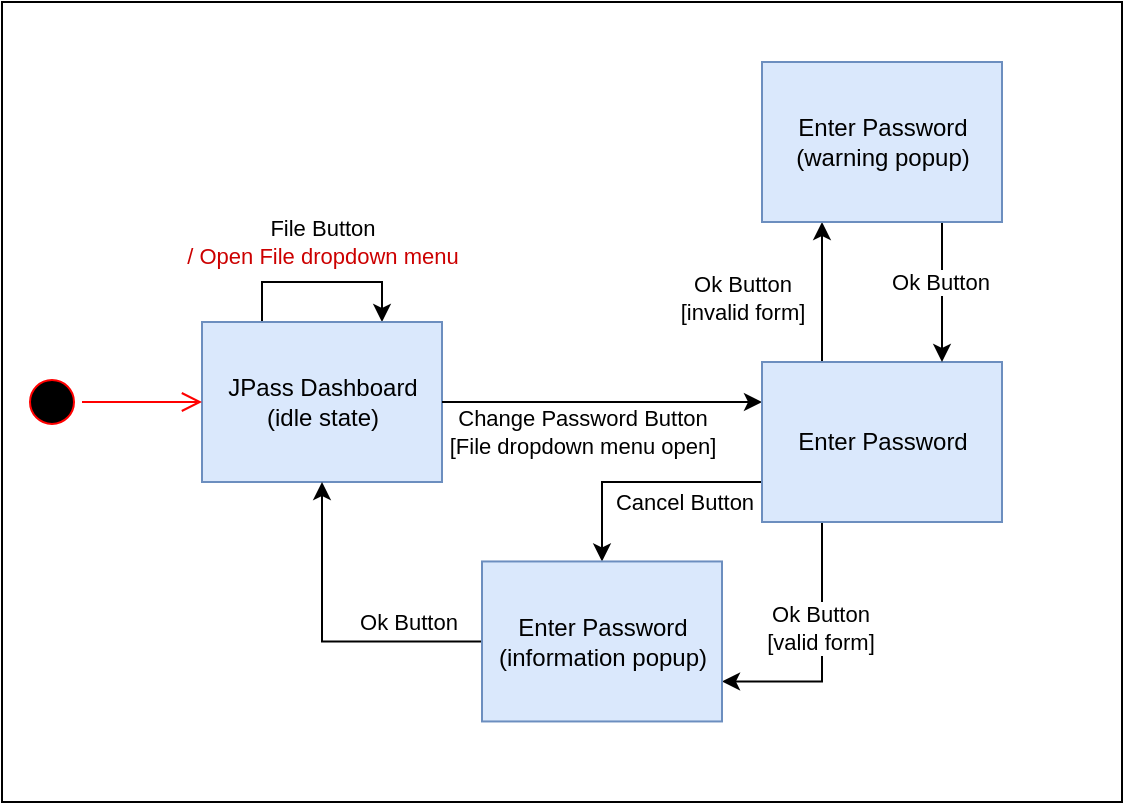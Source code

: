 <mxfile>
    <diagram id="amqrW1gJ4K7w5JCBkm9t" name="Page-1">
        <mxGraphModel dx="1260" dy="906" grid="1" gridSize="10" guides="1" tooltips="1" connect="1" arrows="1" fold="1" page="1" pageScale="1" pageWidth="827" pageHeight="1169" math="0" shadow="0">
            <root>
                <mxCell id="0"/>
                <mxCell id="1" parent="0"/>
                <mxCell id="4" value="" style="rounded=0;whiteSpace=wrap;html=1;fontColor=#000000;" parent="1" vertex="1">
                    <mxGeometry x="160" y="200" width="560" height="400" as="geometry"/>
                </mxCell>
                <mxCell id="QJUcf3hQXVjyApLe9Yys-74" style="edgeStyle=orthogonalEdgeStyle;rounded=0;orthogonalLoop=1;jettySize=auto;html=1;exitX=0.25;exitY=0;exitDx=0;exitDy=0;entryX=0.75;entryY=0;entryDx=0;entryDy=0;fontColor=#CC0000;" parent="1" source="QJUcf3hQXVjyApLe9Yys-1" target="QJUcf3hQXVjyApLe9Yys-1" edge="1">
                    <mxGeometry relative="1" as="geometry">
                        <Array as="points">
                            <mxPoint x="300" y="340"/>
                            <mxPoint x="360" y="340"/>
                        </Array>
                    </mxGeometry>
                </mxCell>
                <mxCell id="QJUcf3hQXVjyApLe9Yys-75" value="&lt;font color=&quot;#000000&quot;&gt;File Button&lt;/font&gt;&lt;br&gt;/ Open File dropdown menu" style="edgeLabel;html=1;align=center;verticalAlign=middle;resizable=0;points=[];fontColor=#CC0000;" parent="QJUcf3hQXVjyApLe9Yys-74" vertex="1" connectable="0">
                    <mxGeometry x="-0.318" relative="1" as="geometry">
                        <mxPoint x="16" y="-20" as="offset"/>
                    </mxGeometry>
                </mxCell>
                <mxCell id="QJUcf3hQXVjyApLe9Yys-1" value="JPass Dashboard&lt;br&gt;(idle state)" style="html=1;fillColor=#dae8fc;strokeColor=#6c8ebf;" parent="1" vertex="1">
                    <mxGeometry x="260" y="360" width="120" height="80" as="geometry"/>
                </mxCell>
                <mxCell id="QJUcf3hQXVjyApLe9Yys-57" value="" style="ellipse;html=1;shape=startState;fillColor=#000000;strokeColor=#ff0000;fontColor=#CC0000;" parent="1" vertex="1">
                    <mxGeometry x="170" y="385" width="30" height="30" as="geometry"/>
                </mxCell>
                <mxCell id="QJUcf3hQXVjyApLe9Yys-58" value="" style="edgeStyle=orthogonalEdgeStyle;html=1;verticalAlign=bottom;endArrow=open;endSize=8;strokeColor=#ff0000;rounded=0;fontColor=#CC0000;exitX=1;exitY=0.5;exitDx=0;exitDy=0;" parent="1" source="QJUcf3hQXVjyApLe9Yys-57" edge="1">
                    <mxGeometry relative="1" as="geometry">
                        <mxPoint x="260" y="400" as="targetPoint"/>
                        <mxPoint x="320" y="300" as="sourcePoint"/>
                    </mxGeometry>
                </mxCell>
                <mxCell id="QJUcf3hQXVjyApLe9Yys-76" style="edgeStyle=orthogonalEdgeStyle;rounded=0;orthogonalLoop=1;jettySize=auto;html=1;exitX=1;exitY=0.5;exitDx=0;exitDy=0;entryX=0;entryY=0.25;entryDx=0;entryDy=0;fontColor=#000000;" parent="1" source="QJUcf3hQXVjyApLe9Yys-1" target="QJUcf3hQXVjyApLe9Yys-69" edge="1">
                    <mxGeometry relative="1" as="geometry">
                        <mxPoint x="520" y="380" as="sourcePoint"/>
                    </mxGeometry>
                </mxCell>
                <mxCell id="QJUcf3hQXVjyApLe9Yys-77" value="Change Password Button&lt;br&gt;[File dropdown menu open]" style="edgeLabel;html=1;align=center;verticalAlign=middle;resizable=0;points=[];fontColor=#000000;" parent="QJUcf3hQXVjyApLe9Yys-76" vertex="1" connectable="0">
                    <mxGeometry x="-0.212" y="-2" relative="1" as="geometry">
                        <mxPoint x="7" y="13" as="offset"/>
                    </mxGeometry>
                </mxCell>
                <mxCell id="QJUcf3hQXVjyApLe9Yys-78" style="edgeStyle=orthogonalEdgeStyle;rounded=0;orthogonalLoop=1;jettySize=auto;html=1;exitX=0.25;exitY=0;exitDx=0;exitDy=0;entryX=0.25;entryY=1;entryDx=0;entryDy=0;fontColor=#000000;" parent="1" source="QJUcf3hQXVjyApLe9Yys-69" target="QJUcf3hQXVjyApLe9Yys-70" edge="1">
                    <mxGeometry relative="1" as="geometry"/>
                </mxCell>
                <mxCell id="QJUcf3hQXVjyApLe9Yys-80" value="Ok Button&lt;br&gt;[invalid form]" style="edgeLabel;html=1;align=center;verticalAlign=middle;resizable=0;points=[];fontColor=#000000;" parent="QJUcf3hQXVjyApLe9Yys-78" vertex="1" connectable="0">
                    <mxGeometry x="0.096" y="1" relative="1" as="geometry">
                        <mxPoint x="-39" y="6" as="offset"/>
                    </mxGeometry>
                </mxCell>
                <mxCell id="QJUcf3hQXVjyApLe9Yys-82" style="edgeStyle=orthogonalEdgeStyle;rounded=0;orthogonalLoop=1;jettySize=auto;html=1;exitX=0;exitY=0.75;exitDx=0;exitDy=0;entryX=0.5;entryY=0;entryDx=0;entryDy=0;fontColor=#000000;" parent="1" source="QJUcf3hQXVjyApLe9Yys-69" target="QJUcf3hQXVjyApLe9Yys-72" edge="1">
                    <mxGeometry relative="1" as="geometry"/>
                </mxCell>
                <mxCell id="QJUcf3hQXVjyApLe9Yys-83" value="Cancel Button" style="edgeLabel;html=1;align=center;verticalAlign=middle;resizable=0;points=[];fontColor=#000000;" parent="QJUcf3hQXVjyApLe9Yys-82" vertex="1" connectable="0">
                    <mxGeometry x="0.129" relative="1" as="geometry">
                        <mxPoint x="28" y="10" as="offset"/>
                    </mxGeometry>
                </mxCell>
                <mxCell id="QJUcf3hQXVjyApLe9Yys-84" style="edgeStyle=orthogonalEdgeStyle;rounded=0;orthogonalLoop=1;jettySize=auto;html=1;exitX=0.25;exitY=1;exitDx=0;exitDy=0;entryX=1;entryY=0.75;entryDx=0;entryDy=0;fontColor=#000000;" parent="1" source="QJUcf3hQXVjyApLe9Yys-69" target="QJUcf3hQXVjyApLe9Yys-72" edge="1">
                    <mxGeometry relative="1" as="geometry"/>
                </mxCell>
                <mxCell id="QJUcf3hQXVjyApLe9Yys-85" value="Ok Button&lt;br&gt;[valid form]" style="edgeLabel;html=1;align=center;verticalAlign=middle;resizable=0;points=[];fontColor=#000000;" parent="QJUcf3hQXVjyApLe9Yys-84" vertex="1" connectable="0">
                    <mxGeometry x="0.115" relative="1" as="geometry">
                        <mxPoint x="-1" y="-20" as="offset"/>
                    </mxGeometry>
                </mxCell>
                <mxCell id="QJUcf3hQXVjyApLe9Yys-69" value="Enter Password" style="html=1;fillColor=#dae8fc;strokeColor=#6c8ebf;" parent="1" vertex="1">
                    <mxGeometry x="540" y="380" width="120" height="80" as="geometry"/>
                </mxCell>
                <mxCell id="QJUcf3hQXVjyApLe9Yys-79" style="edgeStyle=orthogonalEdgeStyle;rounded=0;orthogonalLoop=1;jettySize=auto;html=1;exitX=0.75;exitY=1;exitDx=0;exitDy=0;entryX=0.75;entryY=0;entryDx=0;entryDy=0;fontColor=#000000;" parent="1" source="QJUcf3hQXVjyApLe9Yys-70" target="QJUcf3hQXVjyApLe9Yys-69" edge="1">
                    <mxGeometry relative="1" as="geometry"/>
                </mxCell>
                <mxCell id="3" value="&lt;font color=&quot;#000000&quot;&gt;Ok Button&lt;/font&gt;" style="edgeLabel;html=1;align=center;verticalAlign=middle;resizable=0;points=[];fontColor=#CC0000;" parent="QJUcf3hQXVjyApLe9Yys-79" vertex="1" connectable="0">
                    <mxGeometry x="-0.282" y="-1" relative="1" as="geometry">
                        <mxPoint y="5" as="offset"/>
                    </mxGeometry>
                </mxCell>
                <mxCell id="QJUcf3hQXVjyApLe9Yys-70" value="Enter Password&lt;br&gt;(warning popup)" style="html=1;fillColor=#dae8fc;strokeColor=#6c8ebf;" parent="1" vertex="1">
                    <mxGeometry x="540" y="230" width="120" height="80" as="geometry"/>
                </mxCell>
                <mxCell id="QJUcf3hQXVjyApLe9Yys-86" style="edgeStyle=orthogonalEdgeStyle;rounded=0;orthogonalLoop=1;jettySize=auto;html=1;exitX=0;exitY=0.5;exitDx=0;exitDy=0;entryX=0.5;entryY=1;entryDx=0;entryDy=0;fontColor=#000000;" parent="1" source="QJUcf3hQXVjyApLe9Yys-72" target="QJUcf3hQXVjyApLe9Yys-1" edge="1">
                    <mxGeometry relative="1" as="geometry"/>
                </mxCell>
                <mxCell id="QJUcf3hQXVjyApLe9Yys-87" value="Ok Button" style="edgeLabel;html=1;align=center;verticalAlign=middle;resizable=0;points=[];fontColor=#000000;" parent="QJUcf3hQXVjyApLe9Yys-86" vertex="1" connectable="0">
                    <mxGeometry x="-0.249" y="-1" relative="1" as="geometry">
                        <mxPoint x="23" y="-9" as="offset"/>
                    </mxGeometry>
                </mxCell>
                <mxCell id="QJUcf3hQXVjyApLe9Yys-72" value="Enter Password&lt;br&gt;(information popup)" style="html=1;fillColor=#dae8fc;strokeColor=#6c8ebf;" parent="1" vertex="1">
                    <mxGeometry x="400" y="479.73" width="120" height="80" as="geometry"/>
                </mxCell>
            </root>
        </mxGraphModel>
    </diagram>
</mxfile>